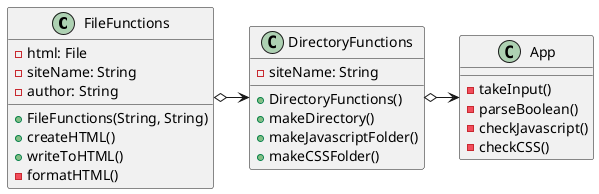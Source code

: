 @startuml
'https://plantuml.com/class-diagram

FileFunctions o-> DirectoryFunctions
DirectoryFunctions o-> App

class DirectoryFunctions {
    - siteName: String

    + DirectoryFunctions()
    + makeDirectory()
    + makeJavascriptFolder()
    + makeCSSFolder()
}

class FileFunctions{
    - html: File
    - siteName: String
    - author: String

    + FileFunctions(String, String)
    + createHTML()
    + writeToHTML()
    - formatHTML()
}

class App{
    - takeInput()
    - parseBoolean()
    - checkJavascript()
    - checkCSS()
}

@enduml